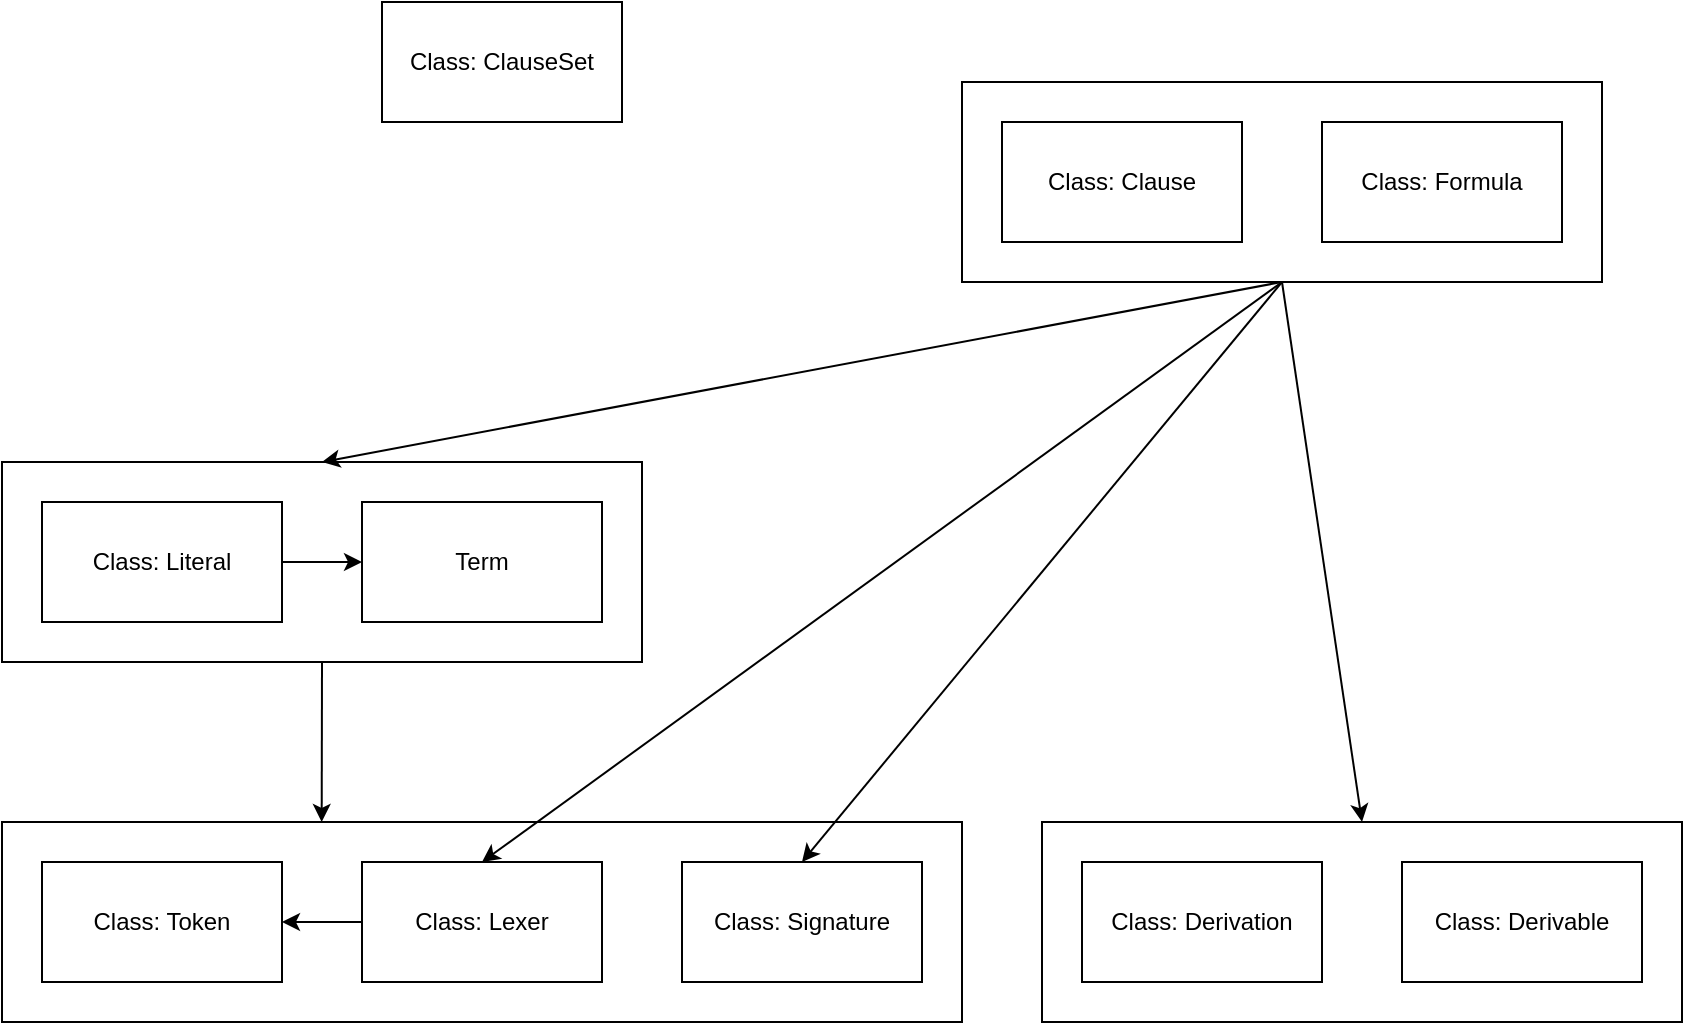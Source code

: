 <mxfile>
    <diagram id="z9xMgD3iJhqc9kjO5xyb" name="Page-1">
        <mxGraphModel dx="845" dy="2104" grid="1" gridSize="10" guides="1" tooltips="1" connect="1" arrows="1" fold="1" page="1" pageScale="1" pageWidth="827" pageHeight="1169" math="0" shadow="0">
            <root>
                <mxCell id="0"/>
                <mxCell id="1" parent="0"/>
                <mxCell id="27" value="" style="rounded=0;whiteSpace=wrap;html=1;" vertex="1" parent="1">
                    <mxGeometry x="140" y="170" width="320" height="100" as="geometry"/>
                </mxCell>
                <mxCell id="24" value="" style="rounded=0;whiteSpace=wrap;html=1;" vertex="1" parent="1">
                    <mxGeometry x="660" y="350" width="320" height="100" as="geometry"/>
                </mxCell>
                <mxCell id="20" value="" style="rounded=0;whiteSpace=wrap;html=1;" vertex="1" parent="1">
                    <mxGeometry x="140" y="350" width="480" height="100" as="geometry"/>
                </mxCell>
                <mxCell id="32" style="edgeStyle=none;html=1;exitX=0;exitY=0.5;exitDx=0;exitDy=0;entryX=1;entryY=0.5;entryDx=0;entryDy=0;" edge="1" parent="1" source="2" target="3">
                    <mxGeometry relative="1" as="geometry"/>
                </mxCell>
                <mxCell id="2" value="Class: Lexer" style="rounded=0;whiteSpace=wrap;html=1;" vertex="1" parent="1">
                    <mxGeometry x="320" y="370" width="120" height="60" as="geometry"/>
                </mxCell>
                <mxCell id="3" value="Class: Token" style="rounded=0;whiteSpace=wrap;html=1;" vertex="1" parent="1">
                    <mxGeometry x="160" y="370" width="120" height="60" as="geometry"/>
                </mxCell>
                <mxCell id="5" value="Class: Signature" style="rounded=0;whiteSpace=wrap;html=1;" vertex="1" parent="1">
                    <mxGeometry x="480" y="370" width="120" height="60" as="geometry"/>
                </mxCell>
                <mxCell id="15" style="edgeStyle=none;html=1;exitX=1;exitY=0.5;exitDx=0;exitDy=0;entryX=0;entryY=0.5;entryDx=0;entryDy=0;" edge="1" parent="1" source="6" target="8">
                    <mxGeometry relative="1" as="geometry"/>
                </mxCell>
                <mxCell id="6" value="Class: Literal" style="rounded=0;whiteSpace=wrap;html=1;" vertex="1" parent="1">
                    <mxGeometry x="160" y="190" width="120" height="60" as="geometry"/>
                </mxCell>
                <mxCell id="8" value="Term" style="rounded=0;whiteSpace=wrap;html=1;" vertex="1" parent="1">
                    <mxGeometry x="320" y="190" width="120" height="60" as="geometry"/>
                </mxCell>
                <mxCell id="16" value="Class: Derivable" style="rounded=0;whiteSpace=wrap;html=1;" vertex="1" parent="1">
                    <mxGeometry x="840" y="370" width="120" height="60" as="geometry"/>
                </mxCell>
                <mxCell id="17" value="Class: Derivation" style="rounded=0;whiteSpace=wrap;html=1;" vertex="1" parent="1">
                    <mxGeometry x="680" y="370" width="120" height="60" as="geometry"/>
                </mxCell>
                <mxCell id="23" style="edgeStyle=none;html=1;exitX=0.5;exitY=1;exitDx=0;exitDy=0;entryX=0.5;entryY=0;entryDx=0;entryDy=0;" edge="1" parent="1" source="18" target="2">
                    <mxGeometry relative="1" as="geometry"/>
                </mxCell>
                <mxCell id="25" style="edgeStyle=none;html=1;exitX=0.5;exitY=1;exitDx=0;exitDy=0;entryX=0.5;entryY=0;entryDx=0;entryDy=0;" edge="1" parent="1" source="18" target="24">
                    <mxGeometry relative="1" as="geometry"/>
                </mxCell>
                <mxCell id="28" style="edgeStyle=none;html=1;exitX=0.5;exitY=1;exitDx=0;exitDy=0;entryX=0.5;entryY=0;entryDx=0;entryDy=0;" edge="1" parent="1" source="18" target="27">
                    <mxGeometry relative="1" as="geometry"/>
                </mxCell>
                <mxCell id="33" style="edgeStyle=none;html=1;exitX=0.5;exitY=1;exitDx=0;exitDy=0;entryX=0.5;entryY=0;entryDx=0;entryDy=0;" edge="1" parent="1" source="18" target="5">
                    <mxGeometry relative="1" as="geometry"/>
                </mxCell>
                <mxCell id="18" value="" style="rounded=0;whiteSpace=wrap;html=1;" vertex="1" parent="1">
                    <mxGeometry x="620" y="-20" width="320" height="100" as="geometry"/>
                </mxCell>
                <mxCell id="30" value="Class: ClauseSet" style="rounded=0;whiteSpace=wrap;html=1;" vertex="1" parent="1">
                    <mxGeometry x="330" y="-60" width="120" height="60" as="geometry"/>
                </mxCell>
                <mxCell id="31" value="Class: Formula" style="rounded=0;whiteSpace=wrap;html=1;" vertex="1" parent="1">
                    <mxGeometry x="800" width="120" height="60" as="geometry"/>
                </mxCell>
                <mxCell id="34" value="Class: Clause" style="rounded=0;whiteSpace=wrap;html=1;" vertex="1" parent="1">
                    <mxGeometry x="640" width="120" height="60" as="geometry"/>
                </mxCell>
                <mxCell id="36" style="edgeStyle=none;html=1;exitX=0.5;exitY=1;exitDx=0;exitDy=0;entryX=0.333;entryY=0;entryDx=0;entryDy=0;entryPerimeter=0;" edge="1" parent="1" source="27" target="20">
                    <mxGeometry relative="1" as="geometry"/>
                </mxCell>
            </root>
        </mxGraphModel>
    </diagram>
</mxfile>